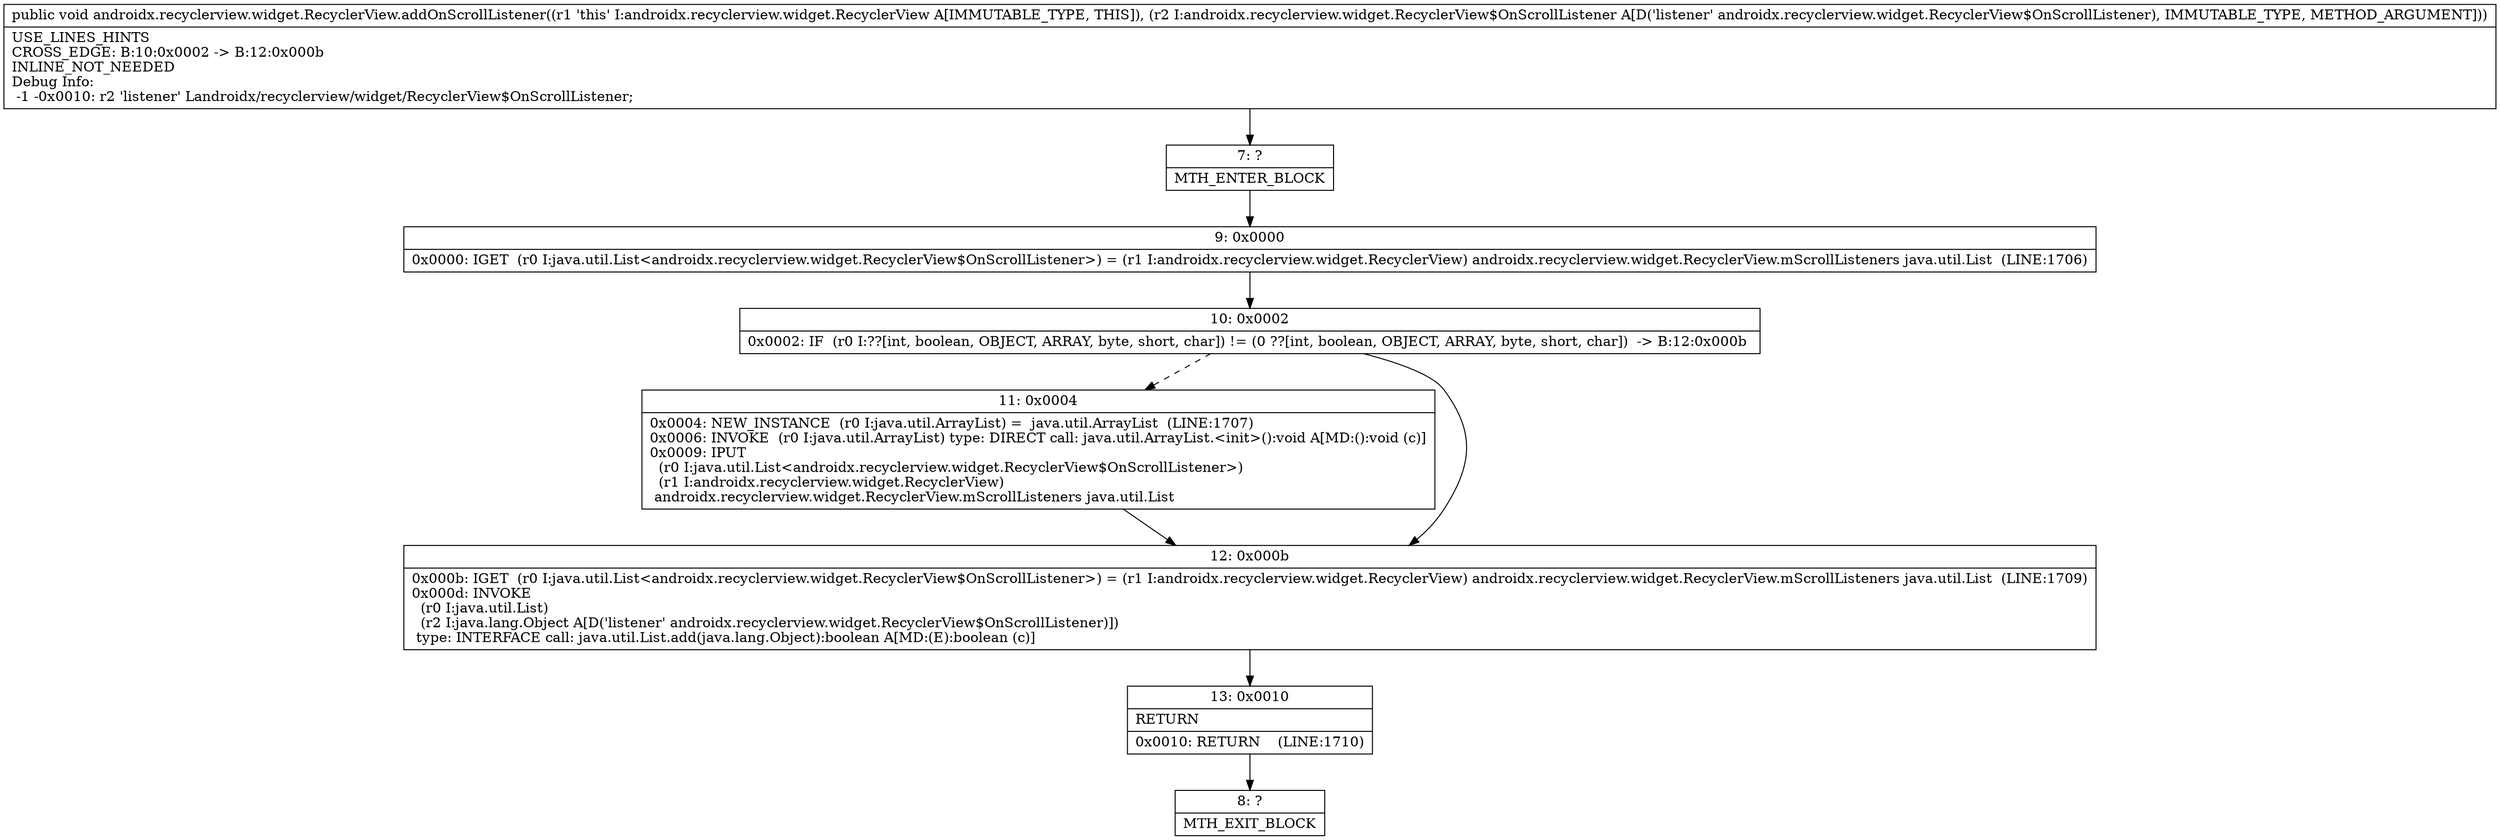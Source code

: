 digraph "CFG forandroidx.recyclerview.widget.RecyclerView.addOnScrollListener(Landroidx\/recyclerview\/widget\/RecyclerView$OnScrollListener;)V" {
Node_7 [shape=record,label="{7\:\ ?|MTH_ENTER_BLOCK\l}"];
Node_9 [shape=record,label="{9\:\ 0x0000|0x0000: IGET  (r0 I:java.util.List\<androidx.recyclerview.widget.RecyclerView$OnScrollListener\>) = (r1 I:androidx.recyclerview.widget.RecyclerView) androidx.recyclerview.widget.RecyclerView.mScrollListeners java.util.List  (LINE:1706)\l}"];
Node_10 [shape=record,label="{10\:\ 0x0002|0x0002: IF  (r0 I:??[int, boolean, OBJECT, ARRAY, byte, short, char]) != (0 ??[int, boolean, OBJECT, ARRAY, byte, short, char])  \-\> B:12:0x000b \l}"];
Node_11 [shape=record,label="{11\:\ 0x0004|0x0004: NEW_INSTANCE  (r0 I:java.util.ArrayList) =  java.util.ArrayList  (LINE:1707)\l0x0006: INVOKE  (r0 I:java.util.ArrayList) type: DIRECT call: java.util.ArrayList.\<init\>():void A[MD:():void (c)]\l0x0009: IPUT  \l  (r0 I:java.util.List\<androidx.recyclerview.widget.RecyclerView$OnScrollListener\>)\l  (r1 I:androidx.recyclerview.widget.RecyclerView)\l androidx.recyclerview.widget.RecyclerView.mScrollListeners java.util.List \l}"];
Node_12 [shape=record,label="{12\:\ 0x000b|0x000b: IGET  (r0 I:java.util.List\<androidx.recyclerview.widget.RecyclerView$OnScrollListener\>) = (r1 I:androidx.recyclerview.widget.RecyclerView) androidx.recyclerview.widget.RecyclerView.mScrollListeners java.util.List  (LINE:1709)\l0x000d: INVOKE  \l  (r0 I:java.util.List)\l  (r2 I:java.lang.Object A[D('listener' androidx.recyclerview.widget.RecyclerView$OnScrollListener)])\l type: INTERFACE call: java.util.List.add(java.lang.Object):boolean A[MD:(E):boolean (c)]\l}"];
Node_13 [shape=record,label="{13\:\ 0x0010|RETURN\l|0x0010: RETURN    (LINE:1710)\l}"];
Node_8 [shape=record,label="{8\:\ ?|MTH_EXIT_BLOCK\l}"];
MethodNode[shape=record,label="{public void androidx.recyclerview.widget.RecyclerView.addOnScrollListener((r1 'this' I:androidx.recyclerview.widget.RecyclerView A[IMMUTABLE_TYPE, THIS]), (r2 I:androidx.recyclerview.widget.RecyclerView$OnScrollListener A[D('listener' androidx.recyclerview.widget.RecyclerView$OnScrollListener), IMMUTABLE_TYPE, METHOD_ARGUMENT]))  | USE_LINES_HINTS\lCROSS_EDGE: B:10:0x0002 \-\> B:12:0x000b\lINLINE_NOT_NEEDED\lDebug Info:\l  \-1 \-0x0010: r2 'listener' Landroidx\/recyclerview\/widget\/RecyclerView$OnScrollListener;\l}"];
MethodNode -> Node_7;Node_7 -> Node_9;
Node_9 -> Node_10;
Node_10 -> Node_11[style=dashed];
Node_10 -> Node_12;
Node_11 -> Node_12;
Node_12 -> Node_13;
Node_13 -> Node_8;
}

